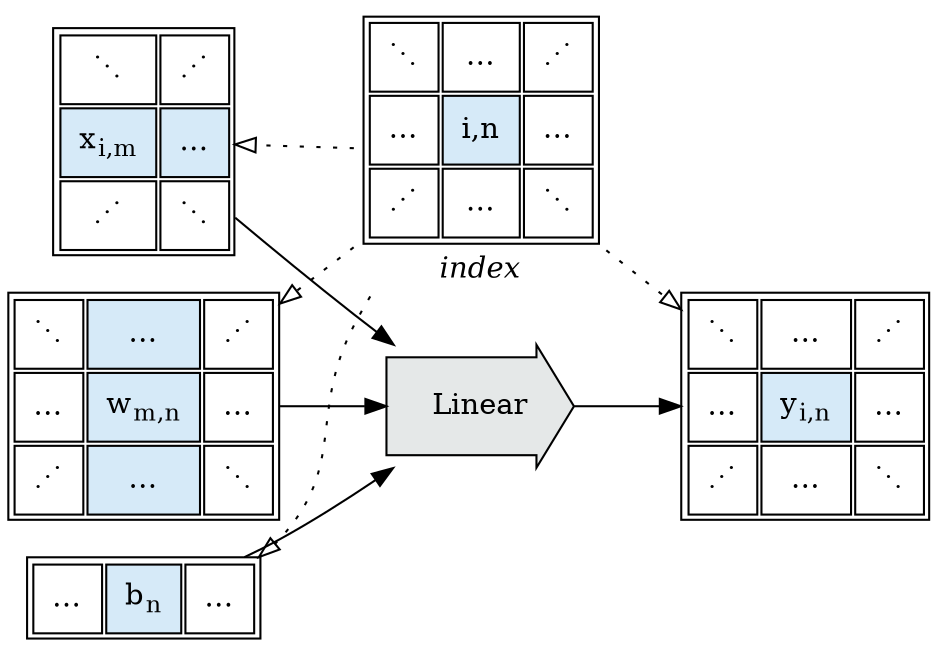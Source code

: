 digraph G {
    rankdir=LR;

    idx [
        shape="plain",
        label=<
	<table border="0">
        <tr><td>
          <table cellpadding="8">
              <tr>
                  <td>⋱</td>
                  <td>…</td>
                  <td>⋰</td>
                  </tr>
              <tr>
                  <td>…</td>
                  <td bgcolor="#D6EAF8">i,n</td>
                  <td>…</td>
                  </tr>
              <tr>
                  <td>⋰</td>
                  <td>…</td>
                  <td>⋱</td>
                  </tr>
              </table>
	  </td></tr>
        <tr><td><i>index</i></td></tr>
	  </table>
        >,
    ];

    x [
        shape="plain",
        label=<
        <table cellpadding="8">
            <tr>
                <td>⋱</td>
                <td>⋰</td>
                </tr>
            <tr>
                <td bgcolor="#D6EAF8">x<sub>i,m</sub></td>
                <td bgcolor="#D6EAF8">…</td>
                </tr>
            <tr>
                <td>⋰</td>
                <td>⋱</td>
                </tr>
            </table>
        >,
    ];

    w [
        shape="plain",
        label=<
        <table cellpadding="8">
            <tr>
                <td>⋱</td>
                <td bgcolor="#D6EAF8">…</td>
                <td>⋰</td>
                </tr>
            <tr>
                <td>…</td>
                <td bgcolor="#D6EAF8">w<sub>m,n</sub></td>
                <td>…</td>
                </tr>
            <tr>
                <td>⋰</td>
                <td bgcolor="#D6EAF8">…</td>
                <td>⋱</td>
                </tr>
            </table>
        >,
    ];

    op [label="Linear", shape="rarrow", margin=0.3];
    op [
        label=Linear,
        shape=rarrow,
        style=filled,
        fillcolor="#E5E8E8",
        margin=0.3
    ];

    b [
        shape="plain",
        label=<
        <table cellpadding="8">
            <tr>
                <td>…</td>
                <td bgcolor="#D6EAF8">b<sub>n</sub></td>
                <td>…</td>
                </tr>
            </table>
        >,
    ];

    y [
        shape="plain",
        label=<
        <table cellpadding="8">
            <tr>
                <td>⋱</td>
                <td>…</td>
                <td>⋰</td>
                </tr>
            <tr>
                <td>…</td>
                <td bgcolor="#D6EAF8">y<sub>i,n</sub></td>
                <td>…</td>
                </tr>
            <tr>
                <td>⋰</td>
                <td>…</td>
                <td>⋱</td>
                </tr>
            </table>
        >,
    ];


    x -> op;
    op -> y;

    w -> op;
    b -> op;

    idx -> x [constraint=false, style=dotted, arrowhead=empty];
    idx -> w [constraint=false, style=dotted, arrowhead=empty];
    idx -> b [constraint=false, style=dotted, arrowhead=empty, spline=false];
    idx -> y [constraint=false, style=dotted, arrowhead=empty];

    { rank=same; op; idx; }
}
